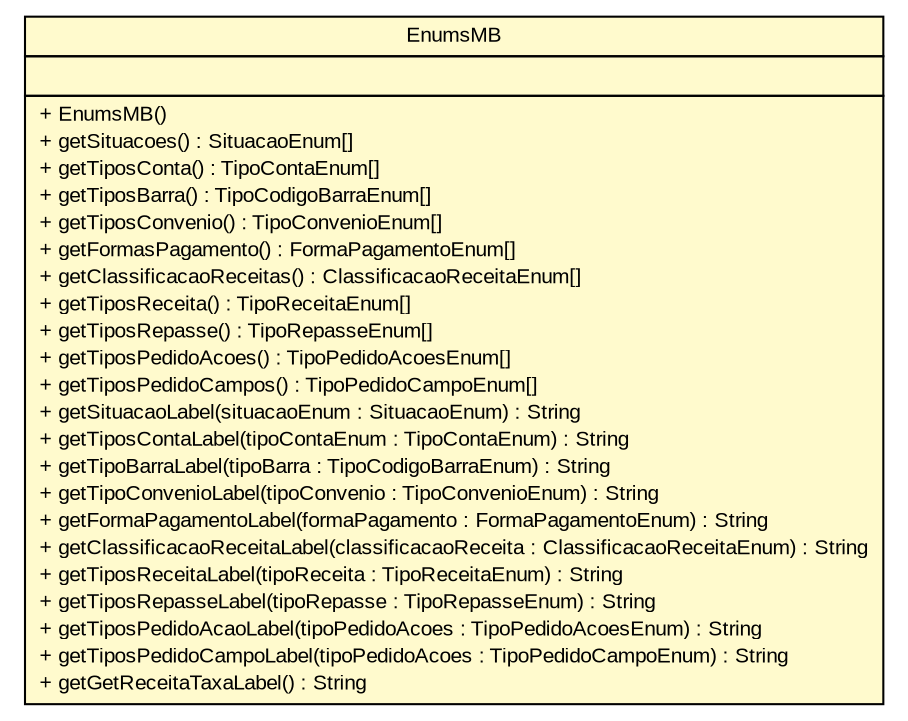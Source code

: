 #!/usr/local/bin/dot
#
# Class diagram 
# Generated by UMLGraph version R5_6 (http://www.umlgraph.org/)
#

digraph G {
	edge [fontname="arial",fontsize=10,labelfontname="arial",labelfontsize=10];
	node [fontname="arial",fontsize=10,shape=plaintext];
	nodesep=0.25;
	ranksep=0.5;
	// br.gov.to.sefaz.arr.parametros.managedbean.EnumsMB
	c42528 [label=<<table title="br.gov.to.sefaz.arr.parametros.managedbean.EnumsMB" border="0" cellborder="1" cellspacing="0" cellpadding="2" port="p" bgcolor="lemonChiffon" href="./EnumsMB.html">
		<tr><td><table border="0" cellspacing="0" cellpadding="1">
<tr><td align="center" balign="center"> EnumsMB </td></tr>
		</table></td></tr>
		<tr><td><table border="0" cellspacing="0" cellpadding="1">
<tr><td align="left" balign="left">  </td></tr>
		</table></td></tr>
		<tr><td><table border="0" cellspacing="0" cellpadding="1">
<tr><td align="left" balign="left"> + EnumsMB() </td></tr>
<tr><td align="left" balign="left"> + getSituacoes() : SituacaoEnum[] </td></tr>
<tr><td align="left" balign="left"> + getTiposConta() : TipoContaEnum[] </td></tr>
<tr><td align="left" balign="left"> + getTiposBarra() : TipoCodigoBarraEnum[] </td></tr>
<tr><td align="left" balign="left"> + getTiposConvenio() : TipoConvenioEnum[] </td></tr>
<tr><td align="left" balign="left"> + getFormasPagamento() : FormaPagamentoEnum[] </td></tr>
<tr><td align="left" balign="left"> + getClassificacaoReceitas() : ClassificacaoReceitaEnum[] </td></tr>
<tr><td align="left" balign="left"> + getTiposReceita() : TipoReceitaEnum[] </td></tr>
<tr><td align="left" balign="left"> + getTiposRepasse() : TipoRepasseEnum[] </td></tr>
<tr><td align="left" balign="left"> + getTiposPedidoAcoes() : TipoPedidoAcoesEnum[] </td></tr>
<tr><td align="left" balign="left"> + getTiposPedidoCampos() : TipoPedidoCampoEnum[] </td></tr>
<tr><td align="left" balign="left"> + getSituacaoLabel(situacaoEnum : SituacaoEnum) : String </td></tr>
<tr><td align="left" balign="left"> + getTiposContaLabel(tipoContaEnum : TipoContaEnum) : String </td></tr>
<tr><td align="left" balign="left"> + getTipoBarraLabel(tipoBarra : TipoCodigoBarraEnum) : String </td></tr>
<tr><td align="left" balign="left"> + getTipoConvenioLabel(tipoConvenio : TipoConvenioEnum) : String </td></tr>
<tr><td align="left" balign="left"> + getFormaPagamentoLabel(formaPagamento : FormaPagamentoEnum) : String </td></tr>
<tr><td align="left" balign="left"> + getClassificacaoReceitaLabel(classificacaoReceita : ClassificacaoReceitaEnum) : String </td></tr>
<tr><td align="left" balign="left"> + getTiposReceitaLabel(tipoReceita : TipoReceitaEnum) : String </td></tr>
<tr><td align="left" balign="left"> + getTiposRepasseLabel(tipoRepasse : TipoRepasseEnum) : String </td></tr>
<tr><td align="left" balign="left"> + getTiposPedidoAcaoLabel(tipoPedidoAcoes : TipoPedidoAcoesEnum) : String </td></tr>
<tr><td align="left" balign="left"> + getTiposPedidoCampoLabel(tipoPedidoAcoes : TipoPedidoCampoEnum) : String </td></tr>
<tr><td align="left" balign="left"> + getGetReceitaTaxaLabel() : String </td></tr>
		</table></td></tr>
		</table>>, URL="./EnumsMB.html", fontname="arial", fontcolor="black", fontsize=10.0];
}

